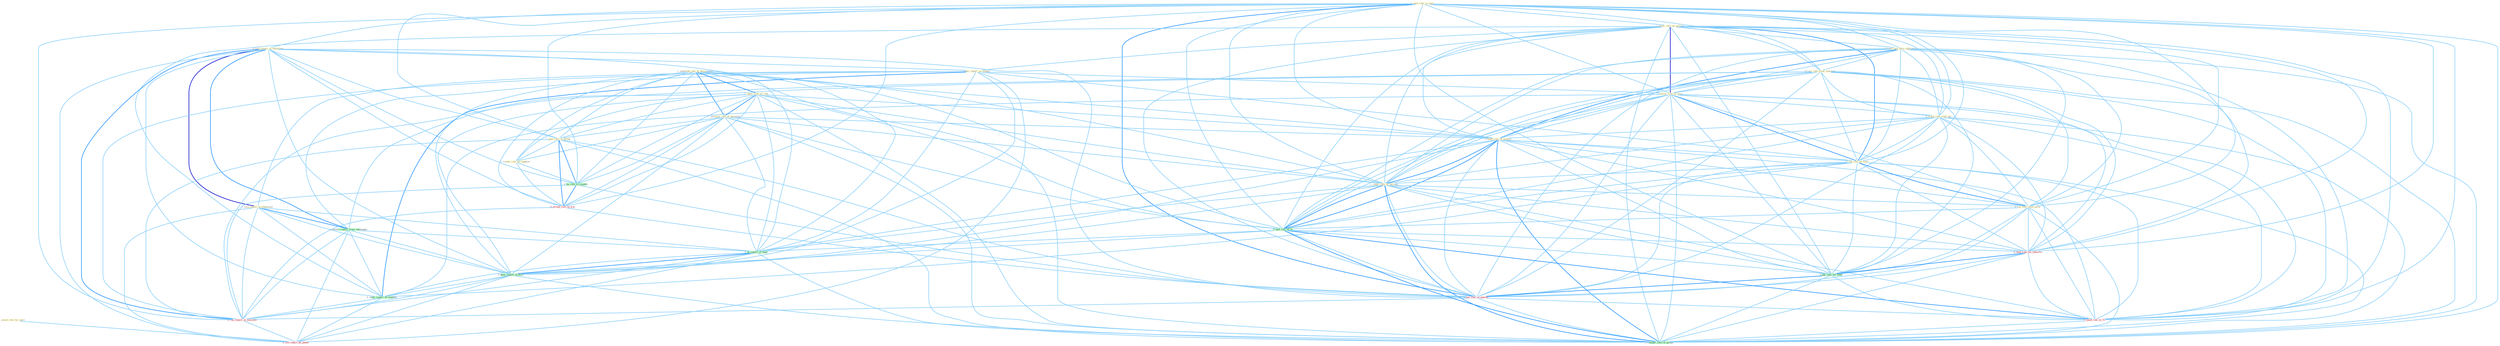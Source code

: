 Graph G{ 
    node
    [shape=polygon,style=filled,width=.5,height=.06,color="#BDFCC9",fixedsize=true,fontsize=4,
    fontcolor="#2f4f4f"];
    {node
    [color="#ffffe0", fontcolor="#8b7d6b"] "1_post_rate_in_year " "1_lower_rate_on_million " "0_found_rate_dure_othernum " "0_told_report_in_entitynam " "1_await_rule_by_court " "0_rais_rate_from_yearnum " "1_hear_report_on_experi " "1_undertak_role_of_decis-make " "1_lower_rate_on_issu " "0_track_rate_with_lag " "1_ignor_role_of_rate " "1_downsiz_role_of_parastat " "1_found_rate_of_improv " "1_told_report_at_entitynam " "1_cut_rate_on_loan " "1_reduc_rate_of_increas " "1_plai_role_in_group " "1_resum_role_as_supplier " "0_cut_rate_amid_grow "}
{node [color="#fff0f5", fontcolor="#b22222"] "0_hold_rate_for_advertis " "0_accept_role_in_wai " "0_pai_rate_in_quarter " "0_ran_report_in_yearnum " "0_push_rate_to_% " "0_file_report_by_phone "}
edge [color="#B0E2FF"];

	"1_post_rate_in_year " -- "1_lower_rate_on_million " [w="1", color="#87cefa" ];
	"1_post_rate_in_year " -- "0_found_rate_dure_othernum " [w="1", color="#87cefa" ];
	"1_post_rate_in_year " -- "0_told_report_in_entitynam " [w="1", color="#87cefa" ];
	"1_post_rate_in_year " -- "0_rais_rate_from_yearnum " [w="1", color="#87cefa" ];
	"1_post_rate_in_year " -- "1_lower_rate_on_issu " [w="1", color="#87cefa" ];
	"1_post_rate_in_year " -- "0_track_rate_with_lag " [w="1", color="#87cefa" ];
	"1_post_rate_in_year " -- "1_found_rate_of_improv " [w="1", color="#87cefa" ];
	"1_post_rate_in_year " -- "1_cut_rate_on_loan " [w="1", color="#87cefa" ];
	"1_post_rate_in_year " -- "1_reduc_rate_of_increas " [w="1", color="#87cefa" ];
	"1_post_rate_in_year " -- "1_plai_role_in_group " [w="1", color="#87cefa" ];
	"1_post_rate_in_year " -- "0_cut_rate_amid_grow " [w="1", color="#87cefa" ];
	"1_post_rate_in_year " -- "1_had_rate_of_% " [w="1", color="#87cefa" ];
	"1_post_rate_in_year " -- "1_ha_role_in_countri " [w="1", color="#87cefa" ];
	"1_post_rate_in_year " -- "0_hold_rate_for_advertis " [w="1", color="#87cefa" ];
	"1_post_rate_in_year " -- "0_accept_role_in_wai " [w="1", color="#87cefa" ];
	"1_post_rate_in_year " -- "1_pai_rate_for_fund " [w="1", color="#87cefa" ];
	"1_post_rate_in_year " -- "0_pai_rate_in_quarter " [w="2", color="#1e90ff" , len=0.8];
	"1_post_rate_in_year " -- "0_ran_report_in_yearnum " [w="1", color="#87cefa" ];
	"1_post_rate_in_year " -- "0_push_rate_to_% " [w="1", color="#87cefa" ];
	"1_post_rate_in_year " -- "1_compar_rate_of_group " [w="1", color="#87cefa" ];
	"1_lower_rate_on_million " -- "0_found_rate_dure_othernum " [w="1", color="#87cefa" ];
	"1_lower_rate_on_million " -- "0_rais_rate_from_yearnum " [w="1", color="#87cefa" ];
	"1_lower_rate_on_million " -- "1_hear_report_on_experi " [w="1", color="#87cefa" ];
	"1_lower_rate_on_million " -- "1_lower_rate_on_issu " [w="3", color="#0000cd" , len=0.6];
	"1_lower_rate_on_million " -- "0_track_rate_with_lag " [w="1", color="#87cefa" ];
	"1_lower_rate_on_million " -- "1_found_rate_of_improv " [w="1", color="#87cefa" ];
	"1_lower_rate_on_million " -- "1_cut_rate_on_loan " [w="2", color="#1e90ff" , len=0.8];
	"1_lower_rate_on_million " -- "1_reduc_rate_of_increas " [w="1", color="#87cefa" ];
	"1_lower_rate_on_million " -- "0_cut_rate_amid_grow " [w="1", color="#87cefa" ];
	"1_lower_rate_on_million " -- "1_had_rate_of_% " [w="1", color="#87cefa" ];
	"1_lower_rate_on_million " -- "0_hold_rate_for_advertis " [w="1", color="#87cefa" ];
	"1_lower_rate_on_million " -- "1_pai_rate_for_fund " [w="1", color="#87cefa" ];
	"1_lower_rate_on_million " -- "0_pai_rate_in_quarter " [w="1", color="#87cefa" ];
	"1_lower_rate_on_million " -- "1_relai_report_on_tendenc " [w="1", color="#87cefa" ];
	"1_lower_rate_on_million " -- "0_push_rate_to_% " [w="1", color="#87cefa" ];
	"1_lower_rate_on_million " -- "1_compar_rate_of_group " [w="1", color="#87cefa" ];
	"0_found_rate_dure_othernum " -- "0_rais_rate_from_yearnum " [w="1", color="#87cefa" ];
	"0_found_rate_dure_othernum " -- "1_lower_rate_on_issu " [w="1", color="#87cefa" ];
	"0_found_rate_dure_othernum " -- "0_track_rate_with_lag " [w="1", color="#87cefa" ];
	"0_found_rate_dure_othernum " -- "1_found_rate_of_improv " [w="2", color="#1e90ff" , len=0.8];
	"0_found_rate_dure_othernum " -- "1_cut_rate_on_loan " [w="1", color="#87cefa" ];
	"0_found_rate_dure_othernum " -- "1_reduc_rate_of_increas " [w="1", color="#87cefa" ];
	"0_found_rate_dure_othernum " -- "0_cut_rate_amid_grow " [w="1", color="#87cefa" ];
	"0_found_rate_dure_othernum " -- "1_had_rate_of_% " [w="1", color="#87cefa" ];
	"0_found_rate_dure_othernum " -- "0_hold_rate_for_advertis " [w="1", color="#87cefa" ];
	"0_found_rate_dure_othernum " -- "1_pai_rate_for_fund " [w="1", color="#87cefa" ];
	"0_found_rate_dure_othernum " -- "0_pai_rate_in_quarter " [w="1", color="#87cefa" ];
	"0_found_rate_dure_othernum " -- "0_push_rate_to_% " [w="1", color="#87cefa" ];
	"0_found_rate_dure_othernum " -- "1_compar_rate_of_group " [w="1", color="#87cefa" ];
	"0_told_report_in_entitynam " -- "1_hear_report_on_experi " [w="1", color="#87cefa" ];
	"0_told_report_in_entitynam " -- "1_told_report_at_entitynam " [w="3", color="#0000cd" , len=0.6];
	"0_told_report_in_entitynam " -- "1_plai_role_in_group " [w="1", color="#87cefa" ];
	"0_told_report_in_entitynam " -- "1_ha_role_in_countri " [w="1", color="#87cefa" ];
	"0_told_report_in_entitynam " -- "1_receiv_report_from_entitynam " [w="2", color="#1e90ff" , len=0.8];
	"0_told_report_in_entitynam " -- "1_is_report_of_topic " [w="1", color="#87cefa" ];
	"0_told_report_in_entitynam " -- "0_accept_role_in_wai " [w="1", color="#87cefa" ];
	"0_told_report_in_entitynam " -- "1_been_report_of_firm " [w="1", color="#87cefa" ];
	"0_told_report_in_entitynam " -- "0_pai_rate_in_quarter " [w="1", color="#87cefa" ];
	"0_told_report_in_entitynam " -- "1_relai_report_on_tendenc " [w="1", color="#87cefa" ];
	"0_told_report_in_entitynam " -- "0_ran_report_in_yearnum " [w="2", color="#1e90ff" , len=0.8];
	"0_told_report_in_entitynam " -- "0_file_report_by_phone " [w="1", color="#87cefa" ];
	"1_await_rule_by_court " -- "0_file_report_by_phone " [w="1", color="#87cefa" ];
	"0_rais_rate_from_yearnum " -- "1_lower_rate_on_issu " [w="1", color="#87cefa" ];
	"0_rais_rate_from_yearnum " -- "0_track_rate_with_lag " [w="1", color="#87cefa" ];
	"0_rais_rate_from_yearnum " -- "1_found_rate_of_improv " [w="1", color="#87cefa" ];
	"0_rais_rate_from_yearnum " -- "1_cut_rate_on_loan " [w="1", color="#87cefa" ];
	"0_rais_rate_from_yearnum " -- "1_reduc_rate_of_increas " [w="1", color="#87cefa" ];
	"0_rais_rate_from_yearnum " -- "0_cut_rate_amid_grow " [w="1", color="#87cefa" ];
	"0_rais_rate_from_yearnum " -- "1_had_rate_of_% " [w="1", color="#87cefa" ];
	"0_rais_rate_from_yearnum " -- "1_receiv_report_from_entitynam " [w="1", color="#87cefa" ];
	"0_rais_rate_from_yearnum " -- "0_hold_rate_for_advertis " [w="1", color="#87cefa" ];
	"0_rais_rate_from_yearnum " -- "1_pai_rate_for_fund " [w="1", color="#87cefa" ];
	"0_rais_rate_from_yearnum " -- "0_pai_rate_in_quarter " [w="1", color="#87cefa" ];
	"0_rais_rate_from_yearnum " -- "0_ran_report_in_yearnum " [w="1", color="#87cefa" ];
	"0_rais_rate_from_yearnum " -- "0_push_rate_to_% " [w="1", color="#87cefa" ];
	"0_rais_rate_from_yearnum " -- "1_compar_rate_of_group " [w="1", color="#87cefa" ];
	"1_hear_report_on_experi " -- "1_lower_rate_on_issu " [w="1", color="#87cefa" ];
	"1_hear_report_on_experi " -- "1_told_report_at_entitynam " [w="1", color="#87cefa" ];
	"1_hear_report_on_experi " -- "1_cut_rate_on_loan " [w="1", color="#87cefa" ];
	"1_hear_report_on_experi " -- "1_receiv_report_from_entitynam " [w="1", color="#87cefa" ];
	"1_hear_report_on_experi " -- "1_is_report_of_topic " [w="1", color="#87cefa" ];
	"1_hear_report_on_experi " -- "1_been_report_of_firm " [w="1", color="#87cefa" ];
	"1_hear_report_on_experi " -- "1_relai_report_on_tendenc " [w="2", color="#1e90ff" , len=0.8];
	"1_hear_report_on_experi " -- "0_ran_report_in_yearnum " [w="1", color="#87cefa" ];
	"1_hear_report_on_experi " -- "0_file_report_by_phone " [w="1", color="#87cefa" ];
	"1_undertak_role_of_decis-make " -- "1_ignor_role_of_rate " [w="2", color="#1e90ff" , len=0.8];
	"1_undertak_role_of_decis-make " -- "1_downsiz_role_of_parastat " [w="2", color="#1e90ff" , len=0.8];
	"1_undertak_role_of_decis-make " -- "1_found_rate_of_improv " [w="1", color="#87cefa" ];
	"1_undertak_role_of_decis-make " -- "1_reduc_rate_of_increas " [w="1", color="#87cefa" ];
	"1_undertak_role_of_decis-make " -- "1_plai_role_in_group " [w="1", color="#87cefa" ];
	"1_undertak_role_of_decis-make " -- "1_resum_role_as_supplier " [w="1", color="#87cefa" ];
	"1_undertak_role_of_decis-make " -- "1_had_rate_of_% " [w="1", color="#87cefa" ];
	"1_undertak_role_of_decis-make " -- "1_ha_role_in_countri " [w="1", color="#87cefa" ];
	"1_undertak_role_of_decis-make " -- "1_is_report_of_topic " [w="1", color="#87cefa" ];
	"1_undertak_role_of_decis-make " -- "0_accept_role_in_wai " [w="1", color="#87cefa" ];
	"1_undertak_role_of_decis-make " -- "1_been_report_of_firm " [w="1", color="#87cefa" ];
	"1_undertak_role_of_decis-make " -- "1_compar_rate_of_group " [w="1", color="#87cefa" ];
	"1_lower_rate_on_issu " -- "0_track_rate_with_lag " [w="1", color="#87cefa" ];
	"1_lower_rate_on_issu " -- "1_found_rate_of_improv " [w="1", color="#87cefa" ];
	"1_lower_rate_on_issu " -- "1_cut_rate_on_loan " [w="2", color="#1e90ff" , len=0.8];
	"1_lower_rate_on_issu " -- "1_reduc_rate_of_increas " [w="1", color="#87cefa" ];
	"1_lower_rate_on_issu " -- "0_cut_rate_amid_grow " [w="1", color="#87cefa" ];
	"1_lower_rate_on_issu " -- "1_had_rate_of_% " [w="1", color="#87cefa" ];
	"1_lower_rate_on_issu " -- "0_hold_rate_for_advertis " [w="1", color="#87cefa" ];
	"1_lower_rate_on_issu " -- "1_pai_rate_for_fund " [w="1", color="#87cefa" ];
	"1_lower_rate_on_issu " -- "0_pai_rate_in_quarter " [w="1", color="#87cefa" ];
	"1_lower_rate_on_issu " -- "1_relai_report_on_tendenc " [w="1", color="#87cefa" ];
	"1_lower_rate_on_issu " -- "0_push_rate_to_% " [w="1", color="#87cefa" ];
	"1_lower_rate_on_issu " -- "1_compar_rate_of_group " [w="1", color="#87cefa" ];
	"0_track_rate_with_lag " -- "1_found_rate_of_improv " [w="1", color="#87cefa" ];
	"0_track_rate_with_lag " -- "1_cut_rate_on_loan " [w="1", color="#87cefa" ];
	"0_track_rate_with_lag " -- "1_reduc_rate_of_increas " [w="1", color="#87cefa" ];
	"0_track_rate_with_lag " -- "0_cut_rate_amid_grow " [w="1", color="#87cefa" ];
	"0_track_rate_with_lag " -- "1_had_rate_of_% " [w="1", color="#87cefa" ];
	"0_track_rate_with_lag " -- "0_hold_rate_for_advertis " [w="1", color="#87cefa" ];
	"0_track_rate_with_lag " -- "1_pai_rate_for_fund " [w="1", color="#87cefa" ];
	"0_track_rate_with_lag " -- "0_pai_rate_in_quarter " [w="1", color="#87cefa" ];
	"0_track_rate_with_lag " -- "0_push_rate_to_% " [w="1", color="#87cefa" ];
	"0_track_rate_with_lag " -- "1_compar_rate_of_group " [w="1", color="#87cefa" ];
	"1_ignor_role_of_rate " -- "1_downsiz_role_of_parastat " [w="2", color="#1e90ff" , len=0.8];
	"1_ignor_role_of_rate " -- "1_found_rate_of_improv " [w="1", color="#87cefa" ];
	"1_ignor_role_of_rate " -- "1_reduc_rate_of_increas " [w="1", color="#87cefa" ];
	"1_ignor_role_of_rate " -- "1_plai_role_in_group " [w="1", color="#87cefa" ];
	"1_ignor_role_of_rate " -- "1_resum_role_as_supplier " [w="1", color="#87cefa" ];
	"1_ignor_role_of_rate " -- "1_had_rate_of_% " [w="1", color="#87cefa" ];
	"1_ignor_role_of_rate " -- "1_ha_role_in_countri " [w="1", color="#87cefa" ];
	"1_ignor_role_of_rate " -- "1_is_report_of_topic " [w="1", color="#87cefa" ];
	"1_ignor_role_of_rate " -- "0_accept_role_in_wai " [w="1", color="#87cefa" ];
	"1_ignor_role_of_rate " -- "1_been_report_of_firm " [w="1", color="#87cefa" ];
	"1_ignor_role_of_rate " -- "1_compar_rate_of_group " [w="1", color="#87cefa" ];
	"1_downsiz_role_of_parastat " -- "1_found_rate_of_improv " [w="1", color="#87cefa" ];
	"1_downsiz_role_of_parastat " -- "1_reduc_rate_of_increas " [w="1", color="#87cefa" ];
	"1_downsiz_role_of_parastat " -- "1_plai_role_in_group " [w="1", color="#87cefa" ];
	"1_downsiz_role_of_parastat " -- "1_resum_role_as_supplier " [w="1", color="#87cefa" ];
	"1_downsiz_role_of_parastat " -- "1_had_rate_of_% " [w="1", color="#87cefa" ];
	"1_downsiz_role_of_parastat " -- "1_ha_role_in_countri " [w="1", color="#87cefa" ];
	"1_downsiz_role_of_parastat " -- "1_is_report_of_topic " [w="1", color="#87cefa" ];
	"1_downsiz_role_of_parastat " -- "0_accept_role_in_wai " [w="1", color="#87cefa" ];
	"1_downsiz_role_of_parastat " -- "1_been_report_of_firm " [w="1", color="#87cefa" ];
	"1_downsiz_role_of_parastat " -- "1_compar_rate_of_group " [w="1", color="#87cefa" ];
	"1_found_rate_of_improv " -- "1_cut_rate_on_loan " [w="1", color="#87cefa" ];
	"1_found_rate_of_improv " -- "1_reduc_rate_of_increas " [w="2", color="#1e90ff" , len=0.8];
	"1_found_rate_of_improv " -- "0_cut_rate_amid_grow " [w="1", color="#87cefa" ];
	"1_found_rate_of_improv " -- "1_had_rate_of_% " [w="2", color="#1e90ff" , len=0.8];
	"1_found_rate_of_improv " -- "1_is_report_of_topic " [w="1", color="#87cefa" ];
	"1_found_rate_of_improv " -- "0_hold_rate_for_advertis " [w="1", color="#87cefa" ];
	"1_found_rate_of_improv " -- "1_been_report_of_firm " [w="1", color="#87cefa" ];
	"1_found_rate_of_improv " -- "1_pai_rate_for_fund " [w="1", color="#87cefa" ];
	"1_found_rate_of_improv " -- "0_pai_rate_in_quarter " [w="1", color="#87cefa" ];
	"1_found_rate_of_improv " -- "0_push_rate_to_% " [w="1", color="#87cefa" ];
	"1_found_rate_of_improv " -- "1_compar_rate_of_group " [w="2", color="#1e90ff" , len=0.8];
	"1_told_report_at_entitynam " -- "1_receiv_report_from_entitynam " [w="2", color="#1e90ff" , len=0.8];
	"1_told_report_at_entitynam " -- "1_is_report_of_topic " [w="1", color="#87cefa" ];
	"1_told_report_at_entitynam " -- "1_been_report_of_firm " [w="1", color="#87cefa" ];
	"1_told_report_at_entitynam " -- "1_relai_report_on_tendenc " [w="1", color="#87cefa" ];
	"1_told_report_at_entitynam " -- "0_ran_report_in_yearnum " [w="1", color="#87cefa" ];
	"1_told_report_at_entitynam " -- "0_file_report_by_phone " [w="1", color="#87cefa" ];
	"1_cut_rate_on_loan " -- "1_reduc_rate_of_increas " [w="1", color="#87cefa" ];
	"1_cut_rate_on_loan " -- "0_cut_rate_amid_grow " [w="2", color="#1e90ff" , len=0.8];
	"1_cut_rate_on_loan " -- "1_had_rate_of_% " [w="1", color="#87cefa" ];
	"1_cut_rate_on_loan " -- "0_hold_rate_for_advertis " [w="1", color="#87cefa" ];
	"1_cut_rate_on_loan " -- "1_pai_rate_for_fund " [w="1", color="#87cefa" ];
	"1_cut_rate_on_loan " -- "0_pai_rate_in_quarter " [w="1", color="#87cefa" ];
	"1_cut_rate_on_loan " -- "1_relai_report_on_tendenc " [w="1", color="#87cefa" ];
	"1_cut_rate_on_loan " -- "0_push_rate_to_% " [w="1", color="#87cefa" ];
	"1_cut_rate_on_loan " -- "1_compar_rate_of_group " [w="1", color="#87cefa" ];
	"1_reduc_rate_of_increas " -- "0_cut_rate_amid_grow " [w="1", color="#87cefa" ];
	"1_reduc_rate_of_increas " -- "1_had_rate_of_% " [w="2", color="#1e90ff" , len=0.8];
	"1_reduc_rate_of_increas " -- "1_is_report_of_topic " [w="1", color="#87cefa" ];
	"1_reduc_rate_of_increas " -- "0_hold_rate_for_advertis " [w="1", color="#87cefa" ];
	"1_reduc_rate_of_increas " -- "1_been_report_of_firm " [w="1", color="#87cefa" ];
	"1_reduc_rate_of_increas " -- "1_pai_rate_for_fund " [w="1", color="#87cefa" ];
	"1_reduc_rate_of_increas " -- "0_pai_rate_in_quarter " [w="1", color="#87cefa" ];
	"1_reduc_rate_of_increas " -- "0_push_rate_to_% " [w="1", color="#87cefa" ];
	"1_reduc_rate_of_increas " -- "1_compar_rate_of_group " [w="2", color="#1e90ff" , len=0.8];
	"1_plai_role_in_group " -- "1_resum_role_as_supplier " [w="1", color="#87cefa" ];
	"1_plai_role_in_group " -- "1_ha_role_in_countri " [w="2", color="#1e90ff" , len=0.8];
	"1_plai_role_in_group " -- "0_accept_role_in_wai " [w="2", color="#1e90ff" , len=0.8];
	"1_plai_role_in_group " -- "0_pai_rate_in_quarter " [w="1", color="#87cefa" ];
	"1_plai_role_in_group " -- "0_ran_report_in_yearnum " [w="1", color="#87cefa" ];
	"1_plai_role_in_group " -- "1_compar_rate_of_group " [w="1", color="#87cefa" ];
	"1_resum_role_as_supplier " -- "1_ha_role_in_countri " [w="1", color="#87cefa" ];
	"1_resum_role_as_supplier " -- "0_accept_role_in_wai " [w="1", color="#87cefa" ];
	"0_cut_rate_amid_grow " -- "1_had_rate_of_% " [w="1", color="#87cefa" ];
	"0_cut_rate_amid_grow " -- "0_hold_rate_for_advertis " [w="1", color="#87cefa" ];
	"0_cut_rate_amid_grow " -- "1_pai_rate_for_fund " [w="1", color="#87cefa" ];
	"0_cut_rate_amid_grow " -- "0_pai_rate_in_quarter " [w="1", color="#87cefa" ];
	"0_cut_rate_amid_grow " -- "0_push_rate_to_% " [w="1", color="#87cefa" ];
	"0_cut_rate_amid_grow " -- "1_compar_rate_of_group " [w="1", color="#87cefa" ];
	"1_had_rate_of_% " -- "1_is_report_of_topic " [w="1", color="#87cefa" ];
	"1_had_rate_of_% " -- "0_hold_rate_for_advertis " [w="1", color="#87cefa" ];
	"1_had_rate_of_% " -- "1_been_report_of_firm " [w="1", color="#87cefa" ];
	"1_had_rate_of_% " -- "1_pai_rate_for_fund " [w="1", color="#87cefa" ];
	"1_had_rate_of_% " -- "0_pai_rate_in_quarter " [w="1", color="#87cefa" ];
	"1_had_rate_of_% " -- "0_push_rate_to_% " [w="2", color="#1e90ff" , len=0.8];
	"1_had_rate_of_% " -- "1_compar_rate_of_group " [w="2", color="#1e90ff" , len=0.8];
	"1_ha_role_in_countri " -- "0_accept_role_in_wai " [w="2", color="#1e90ff" , len=0.8];
	"1_ha_role_in_countri " -- "0_pai_rate_in_quarter " [w="1", color="#87cefa" ];
	"1_ha_role_in_countri " -- "0_ran_report_in_yearnum " [w="1", color="#87cefa" ];
	"1_receiv_report_from_entitynam " -- "1_is_report_of_topic " [w="1", color="#87cefa" ];
	"1_receiv_report_from_entitynam " -- "1_been_report_of_firm " [w="1", color="#87cefa" ];
	"1_receiv_report_from_entitynam " -- "1_relai_report_on_tendenc " [w="1", color="#87cefa" ];
	"1_receiv_report_from_entitynam " -- "0_ran_report_in_yearnum " [w="1", color="#87cefa" ];
	"1_receiv_report_from_entitynam " -- "0_file_report_by_phone " [w="1", color="#87cefa" ];
	"1_is_report_of_topic " -- "1_been_report_of_firm " [w="2", color="#1e90ff" , len=0.8];
	"1_is_report_of_topic " -- "1_relai_report_on_tendenc " [w="1", color="#87cefa" ];
	"1_is_report_of_topic " -- "0_ran_report_in_yearnum " [w="1", color="#87cefa" ];
	"1_is_report_of_topic " -- "0_file_report_by_phone " [w="1", color="#87cefa" ];
	"1_is_report_of_topic " -- "1_compar_rate_of_group " [w="1", color="#87cefa" ];
	"0_hold_rate_for_advertis " -- "1_pai_rate_for_fund " [w="2", color="#1e90ff" , len=0.8];
	"0_hold_rate_for_advertis " -- "0_pai_rate_in_quarter " [w="1", color="#87cefa" ];
	"0_hold_rate_for_advertis " -- "0_push_rate_to_% " [w="1", color="#87cefa" ];
	"0_hold_rate_for_advertis " -- "1_compar_rate_of_group " [w="1", color="#87cefa" ];
	"0_accept_role_in_wai " -- "0_pai_rate_in_quarter " [w="1", color="#87cefa" ];
	"0_accept_role_in_wai " -- "0_ran_report_in_yearnum " [w="1", color="#87cefa" ];
	"1_been_report_of_firm " -- "1_relai_report_on_tendenc " [w="1", color="#87cefa" ];
	"1_been_report_of_firm " -- "0_ran_report_in_yearnum " [w="1", color="#87cefa" ];
	"1_been_report_of_firm " -- "0_file_report_by_phone " [w="1", color="#87cefa" ];
	"1_been_report_of_firm " -- "1_compar_rate_of_group " [w="1", color="#87cefa" ];
	"1_pai_rate_for_fund " -- "0_pai_rate_in_quarter " [w="2", color="#1e90ff" , len=0.8];
	"1_pai_rate_for_fund " -- "0_push_rate_to_% " [w="1", color="#87cefa" ];
	"1_pai_rate_for_fund " -- "1_compar_rate_of_group " [w="1", color="#87cefa" ];
	"0_pai_rate_in_quarter " -- "0_ran_report_in_yearnum " [w="1", color="#87cefa" ];
	"0_pai_rate_in_quarter " -- "0_push_rate_to_% " [w="1", color="#87cefa" ];
	"0_pai_rate_in_quarter " -- "1_compar_rate_of_group " [w="1", color="#87cefa" ];
	"1_relai_report_on_tendenc " -- "0_ran_report_in_yearnum " [w="1", color="#87cefa" ];
	"1_relai_report_on_tendenc " -- "0_file_report_by_phone " [w="1", color="#87cefa" ];
	"0_ran_report_in_yearnum " -- "0_file_report_by_phone " [w="1", color="#87cefa" ];
	"0_push_rate_to_% " -- "1_compar_rate_of_group " [w="1", color="#87cefa" ];
}